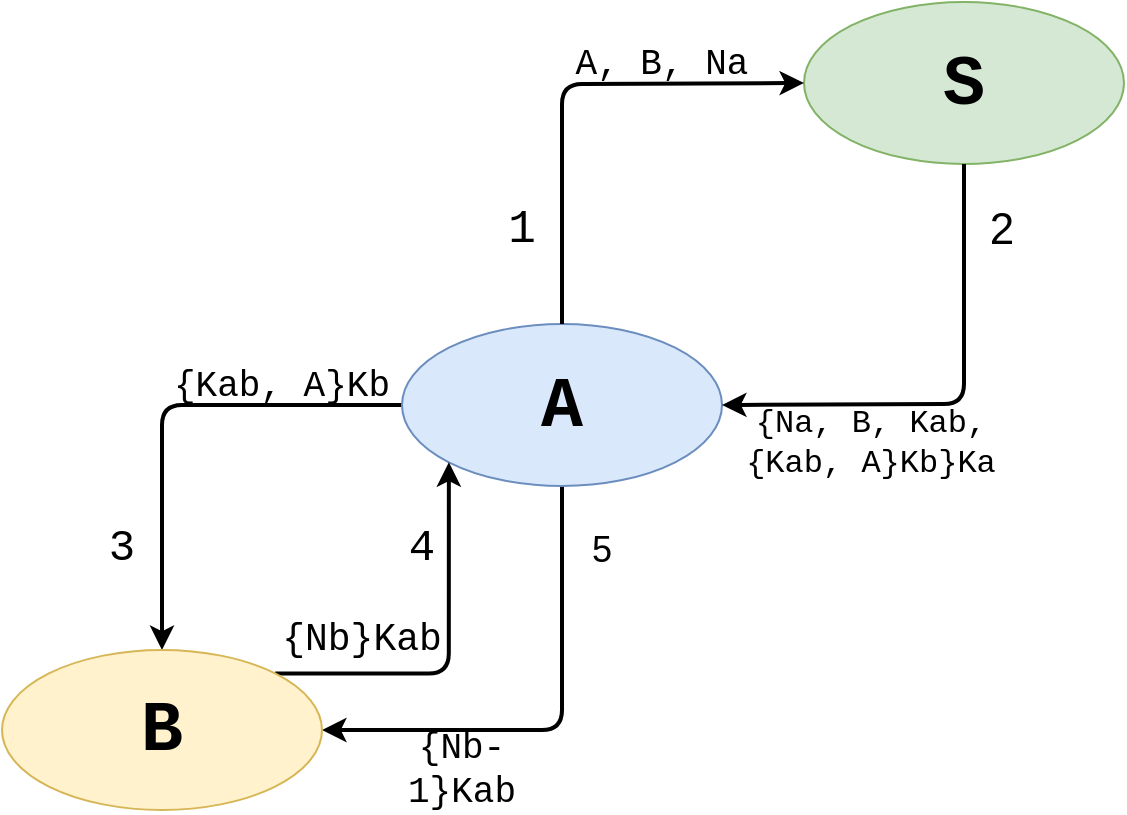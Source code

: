 <mxfile version="12.2.0" type="device" pages="1"><diagram id="MNn9Goru59oPPTl8NGGI" name="Page-1"><mxGraphModel dx="2011" dy="1127" grid="0" gridSize="10" guides="1" tooltips="1" connect="1" arrows="1" fold="1" page="1" pageScale="1" pageWidth="1100" pageHeight="850" math="0" shadow="0"><root><mxCell id="0"/><mxCell id="1" parent="0"/><mxCell id="SDLqVlKO_q2BkfkygXbn-13" style="edgeStyle=orthogonalEdgeStyle;rounded=1;orthogonalLoop=1;jettySize=auto;html=1;exitX=0;exitY=0.5;exitDx=0;exitDy=0;entryX=0.5;entryY=0;entryDx=0;entryDy=0;strokeWidth=2;" edge="1" parent="1" source="SDLqVlKO_q2BkfkygXbn-1" target="SDLqVlKO_q2BkfkygXbn-3"><mxGeometry relative="1" as="geometry"/></mxCell><mxCell id="SDLqVlKO_q2BkfkygXbn-27" style="edgeStyle=orthogonalEdgeStyle;rounded=1;orthogonalLoop=1;jettySize=auto;html=1;exitX=0.5;exitY=1;exitDx=0;exitDy=0;entryX=1;entryY=0.5;entryDx=0;entryDy=0;strokeColor=#000000;strokeWidth=2;" edge="1" parent="1" source="SDLqVlKO_q2BkfkygXbn-1" target="SDLqVlKO_q2BkfkygXbn-3"><mxGeometry relative="1" as="geometry"/></mxCell><mxCell id="SDLqVlKO_q2BkfkygXbn-1" value="&lt;b&gt;&lt;font style=&quot;font-size: 35px&quot; face=&quot;Courier New&quot;&gt;A&lt;/font&gt;&lt;/b&gt;" style="ellipse;whiteSpace=wrap;html=1;fillColor=#dae8fc;strokeColor=#6c8ebf;" vertex="1" parent="1"><mxGeometry x="480" y="277" width="160" height="81" as="geometry"/></mxCell><mxCell id="SDLqVlKO_q2BkfkygXbn-18" style="edgeStyle=orthogonalEdgeStyle;rounded=1;orthogonalLoop=1;jettySize=auto;html=1;exitX=1;exitY=0;exitDx=0;exitDy=0;entryX=0;entryY=1;entryDx=0;entryDy=0;strokeWidth=2;" edge="1" parent="1" source="SDLqVlKO_q2BkfkygXbn-3" target="SDLqVlKO_q2BkfkygXbn-1"><mxGeometry relative="1" as="geometry"/></mxCell><mxCell id="SDLqVlKO_q2BkfkygXbn-3" value="&lt;b&gt;&lt;font style=&quot;font-size: 35px&quot; face=&quot;Courier New&quot;&gt;B&lt;/font&gt;&lt;/b&gt;" style="ellipse;whiteSpace=wrap;html=1;fillColor=#fff2cc;strokeColor=#d6b656;" vertex="1" parent="1"><mxGeometry x="280" y="440" width="160" height="80" as="geometry"/></mxCell><mxCell id="SDLqVlKO_q2BkfkygXbn-4" value="&lt;b&gt;&lt;font style=&quot;font-size: 35px&quot; face=&quot;Courier New&quot;&gt;S&lt;/font&gt;&lt;/b&gt;" style="ellipse;whiteSpace=wrap;html=1;fillColor=#d5e8d4;strokeColor=#82b366;" vertex="1" parent="1"><mxGeometry x="681" y="116" width="160" height="81" as="geometry"/></mxCell><mxCell id="SDLqVlKO_q2BkfkygXbn-5" value="" style="endArrow=classic;html=1;exitX=0.5;exitY=0;exitDx=0;exitDy=0;entryX=0;entryY=0.5;entryDx=0;entryDy=0;rounded=1;strokeWidth=2;" edge="1" parent="1" source="SDLqVlKO_q2BkfkygXbn-1" target="SDLqVlKO_q2BkfkygXbn-4"><mxGeometry width="50" height="50" relative="1" as="geometry"><mxPoint x="480" y="457" as="sourcePoint"/><mxPoint x="530" y="407" as="targetPoint"/><Array as="points"><mxPoint x="560" y="157"/></Array></mxGeometry></mxCell><mxCell id="SDLqVlKO_q2BkfkygXbn-6" value="&lt;font style=&quot;font-size: 18px&quot; face=&quot;Courier New&quot;&gt;A, B, Na&lt;/font&gt;" style="text;html=1;strokeColor=none;fillColor=none;align=center;verticalAlign=middle;whiteSpace=wrap;rounded=0;" vertex="1" parent="1"><mxGeometry x="560" y="137" width="100" height="20" as="geometry"/></mxCell><mxCell id="SDLqVlKO_q2BkfkygXbn-7" value="" style="endArrow=classic;html=1;strokeWidth=2;exitX=0.5;exitY=1;exitDx=0;exitDy=0;entryX=1;entryY=0.5;entryDx=0;entryDy=0;" edge="1" parent="1" source="SDLqVlKO_q2BkfkygXbn-4" target="SDLqVlKO_q2BkfkygXbn-1"><mxGeometry width="50" height="50" relative="1" as="geometry"><mxPoint x="480" y="437" as="sourcePoint"/><mxPoint x="530" y="387" as="targetPoint"/><Array as="points"><mxPoint x="761" y="317"/></Array></mxGeometry></mxCell><mxCell id="SDLqVlKO_q2BkfkygXbn-8" value="&lt;font style=&quot;font-size: 16px&quot; face=&quot;Courier New&quot;&gt;{Na, B, Kab, {Kab, A}Kb}Ka&lt;/font&gt;" style="text;html=1;strokeColor=none;fillColor=none;align=center;verticalAlign=middle;whiteSpace=wrap;rounded=0;" vertex="1" parent="1"><mxGeometry x="649" y="327" width="131" height="20" as="geometry"/></mxCell><mxCell id="SDLqVlKO_q2BkfkygXbn-9" value="&lt;font style=&quot;font-size: 23px&quot; face=&quot;Courier New&quot;&gt;1&lt;/font&gt;" style="text;html=1;strokeColor=none;fillColor=none;align=center;verticalAlign=middle;whiteSpace=wrap;rounded=0;" vertex="1" parent="1"><mxGeometry x="520" y="220" width="40" height="20" as="geometry"/></mxCell><mxCell id="SDLqVlKO_q2BkfkygXbn-10" value="&lt;font style=&quot;font-size: 22px&quot;&gt;2&lt;/font&gt;" style="text;html=1;strokeColor=none;fillColor=none;align=center;verticalAlign=middle;whiteSpace=wrap;rounded=0;" vertex="1" parent="1"><mxGeometry x="760" y="220" width="40" height="20" as="geometry"/></mxCell><mxCell id="SDLqVlKO_q2BkfkygXbn-14" value="&lt;font style=&quot;font-size: 18px&quot; face=&quot;Courier New&quot;&gt;{Kab, A}Kb&lt;/font&gt;" style="text;html=1;strokeColor=none;fillColor=none;align=center;verticalAlign=middle;whiteSpace=wrap;rounded=0;" vertex="1" parent="1"><mxGeometry x="360" y="297.5" width="120" height="20" as="geometry"/></mxCell><mxCell id="SDLqVlKO_q2BkfkygXbn-15" value="&lt;font style=&quot;font-size: 22px&quot; face=&quot;Courier New&quot;&gt;3&lt;/font&gt;" style="text;html=1;strokeColor=none;fillColor=none;align=center;verticalAlign=middle;whiteSpace=wrap;rounded=0;" vertex="1" parent="1"><mxGeometry x="320" y="380" width="40" height="20" as="geometry"/></mxCell><mxCell id="SDLqVlKO_q2BkfkygXbn-19" value="&lt;font style=&quot;font-size: 19px&quot; face=&quot;Courier New&quot;&gt;{Nb}Kab&lt;/font&gt;" style="text;html=1;strokeColor=none;fillColor=none;align=center;verticalAlign=middle;whiteSpace=wrap;rounded=0;" vertex="1" parent="1"><mxGeometry x="440" y="424.5" width="40" height="20" as="geometry"/></mxCell><mxCell id="SDLqVlKO_q2BkfkygXbn-22" value="&lt;font style=&quot;font-size: 22px&quot; face=&quot;Courier New&quot;&gt;4&lt;/font&gt;" style="text;html=1;strokeColor=none;fillColor=none;align=center;verticalAlign=middle;whiteSpace=wrap;rounded=0;" vertex="1" parent="1"><mxGeometry x="470" y="380" width="40" height="20" as="geometry"/></mxCell><mxCell id="SDLqVlKO_q2BkfkygXbn-28" value="&lt;font style=&quot;font-size: 18px&quot; face=&quot;Courier New&quot;&gt;{Nb-1}Kab&lt;/font&gt;" style="text;html=1;strokeColor=none;fillColor=none;align=center;verticalAlign=middle;whiteSpace=wrap;rounded=0;" vertex="1" parent="1"><mxGeometry x="490" y="490" width="40" height="20" as="geometry"/></mxCell><mxCell id="SDLqVlKO_q2BkfkygXbn-29" value="&lt;font style=&quot;font-size: 18px&quot;&gt;5&lt;/font&gt;" style="text;html=1;strokeColor=none;fillColor=none;align=center;verticalAlign=middle;whiteSpace=wrap;rounded=0;" vertex="1" parent="1"><mxGeometry x="560" y="380" width="40" height="20" as="geometry"/></mxCell></root></mxGraphModel></diagram></mxfile>